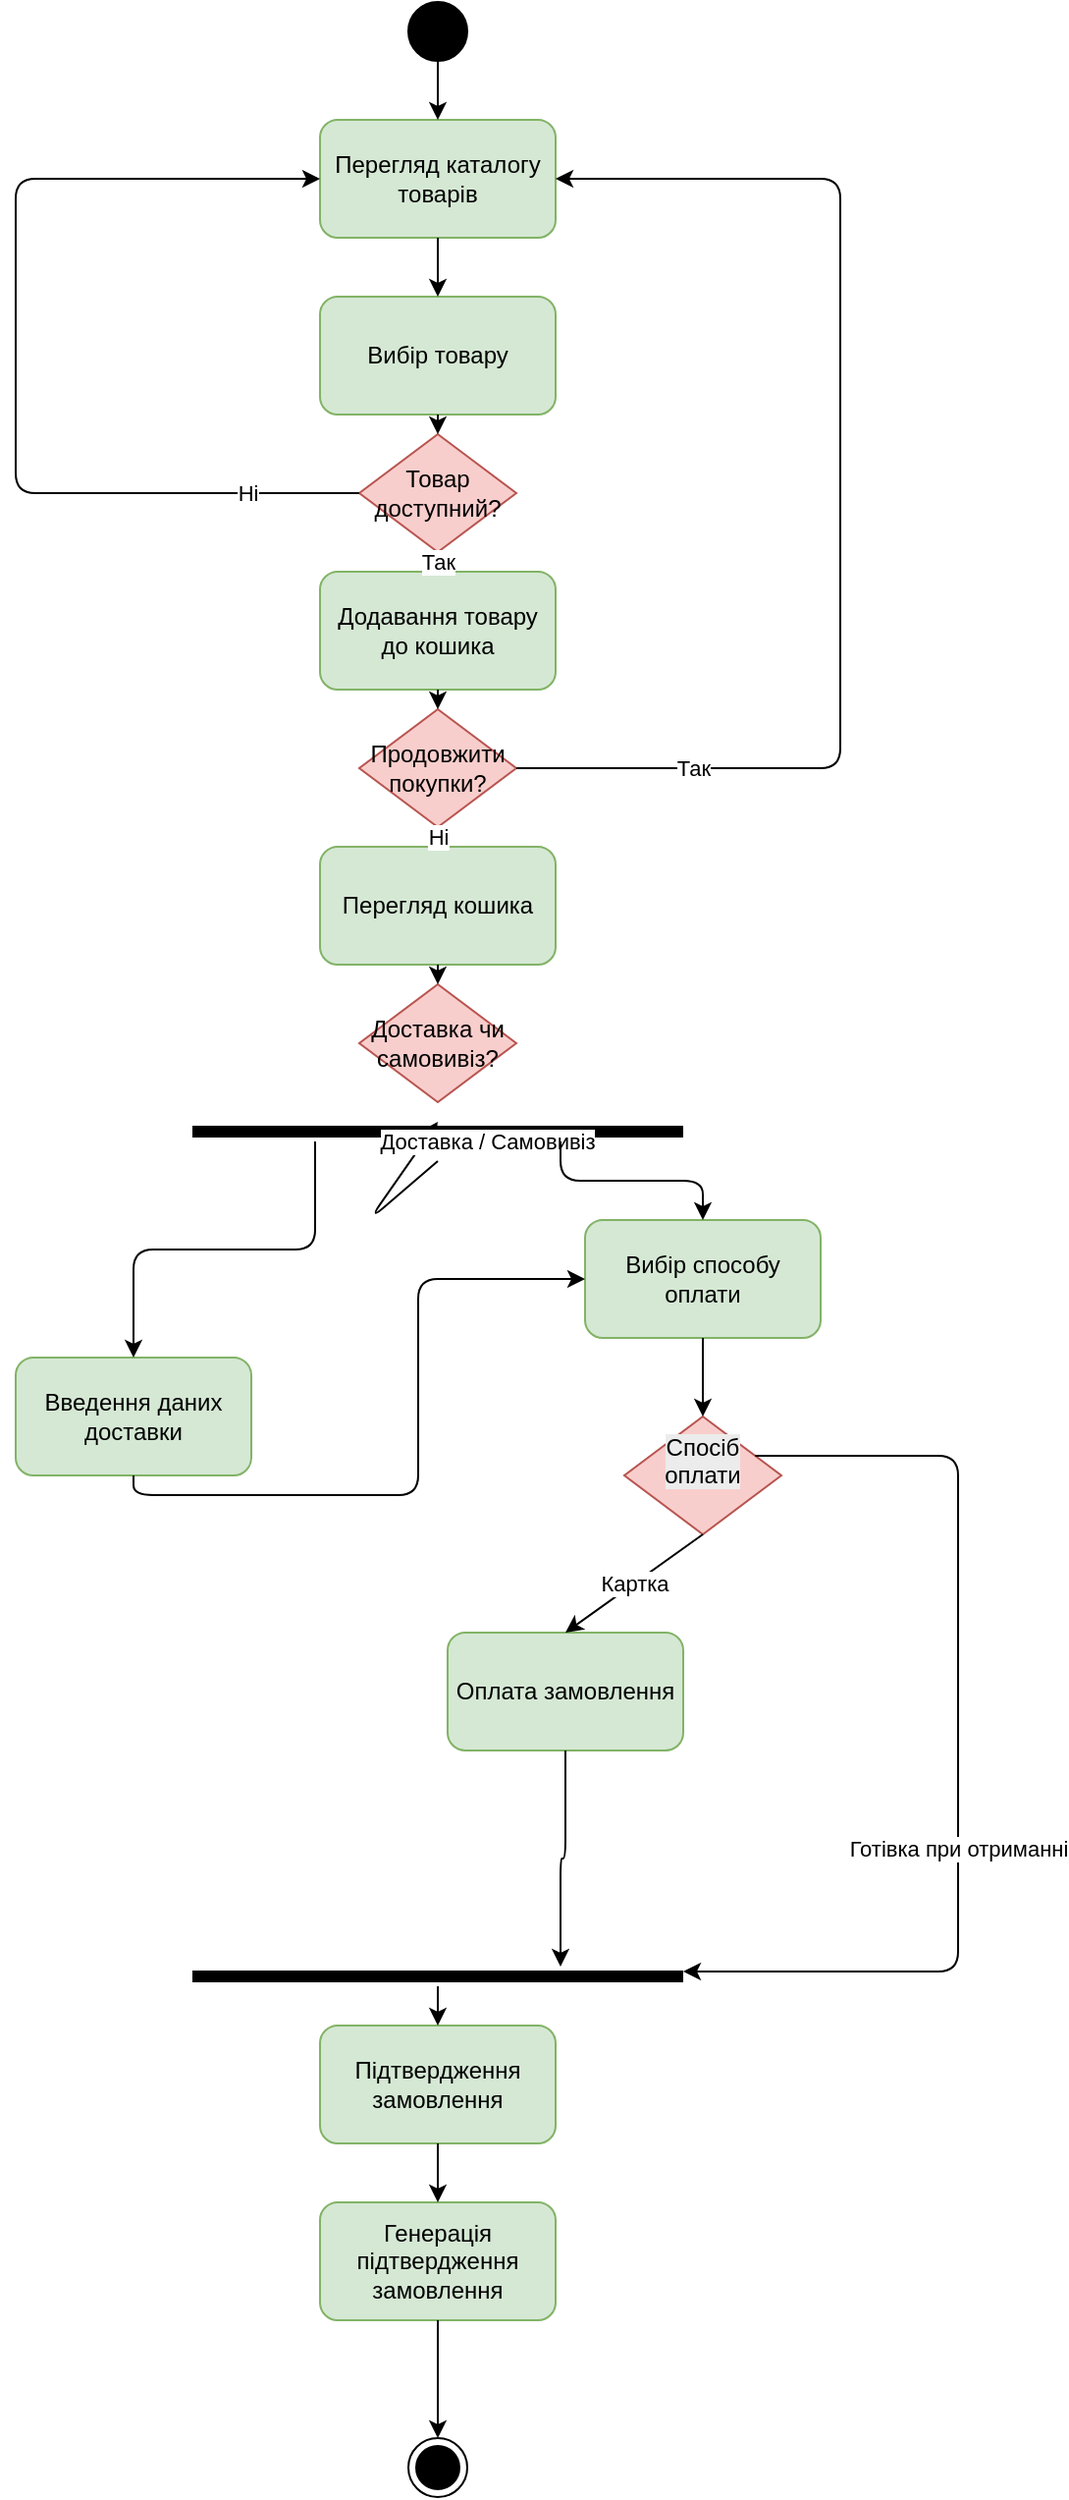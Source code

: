 <mxfile version="26.2.14">
  <diagram id="SPis8ToKu25B0IFve_T9" name="Діаграма діяльності Процес оформленя замовлення">
    <mxGraphModel dx="1042" dy="596" grid="1" gridSize="10" guides="1" tooltips="1" connect="1" arrows="1" fold="1" page="1" pageScale="1" pageWidth="827" pageHeight="1169" math="0" shadow="0">
      <root>
        <mxCell id="0" />
        <mxCell id="1" parent="0" />
        <mxCell id="iC6Ny62_zK4hwb1LCVob-1" value="" style="ellipse;fillColor=#000000;strokeColor=#000000;" parent="1" vertex="1">
          <mxGeometry x="380" y="40" width="30" height="30" as="geometry" />
        </mxCell>
        <mxCell id="iC6Ny62_zK4hwb1LCVob-2" value="Перегляд каталогу товарів" style="rounded=1;whiteSpace=wrap;html=1;fillColor=#d5e8d4;strokeColor=#82b366;" parent="1" vertex="1">
          <mxGeometry x="335" y="100" width="120" height="60" as="geometry" />
        </mxCell>
        <mxCell id="iC6Ny62_zK4hwb1LCVob-3" value="Вибір товару" style="rounded=1;whiteSpace=wrap;html=1;fillColor=#d5e8d4;strokeColor=#82b366;" parent="1" vertex="1">
          <mxGeometry x="335" y="190" width="120" height="60" as="geometry" />
        </mxCell>
        <mxCell id="iC6Ny62_zK4hwb1LCVob-4" value="Додавання товару до кошика" style="rounded=1;whiteSpace=wrap;html=1;fillColor=#d5e8d4;strokeColor=#82b366;" parent="1" vertex="1">
          <mxGeometry x="335" y="330" width="120" height="60" as="geometry" />
        </mxCell>
        <mxCell id="iC6Ny62_zK4hwb1LCVob-5" value="Перегляд кошика" style="rounded=1;whiteSpace=wrap;html=1;fillColor=#d5e8d4;strokeColor=#82b366;" parent="1" vertex="1">
          <mxGeometry x="335" y="470" width="120" height="60" as="geometry" />
        </mxCell>
        <mxCell id="iC6Ny62_zK4hwb1LCVob-6" value="Введення даних доставки" style="rounded=1;whiteSpace=wrap;html=1;fillColor=#d5e8d4;strokeColor=#82b366;" parent="1" vertex="1">
          <mxGeometry x="180" y="730" width="120" height="60" as="geometry" />
        </mxCell>
        <mxCell id="iC6Ny62_zK4hwb1LCVob-7" value="Вибір способу оплати" style="rounded=1;whiteSpace=wrap;html=1;fillColor=#d5e8d4;strokeColor=#82b366;" parent="1" vertex="1">
          <mxGeometry x="470" y="660" width="120" height="60" as="geometry" />
        </mxCell>
        <mxCell id="iC6Ny62_zK4hwb1LCVob-8" value="Оплата замовлення" style="rounded=1;whiteSpace=wrap;html=1;fillColor=#d5e8d4;strokeColor=#82b366;" parent="1" vertex="1">
          <mxGeometry x="400" y="870" width="120" height="60" as="geometry" />
        </mxCell>
        <mxCell id="iC6Ny62_zK4hwb1LCVob-9" value="Підтвердження замовлення" style="rounded=1;whiteSpace=wrap;html=1;fillColor=#d5e8d4;strokeColor=#82b366;" parent="1" vertex="1">
          <mxGeometry x="335" y="1070" width="120" height="60" as="geometry" />
        </mxCell>
        <mxCell id="iC6Ny62_zK4hwb1LCVob-10" value="Генерація підтвердження замовлення" style="rounded=1;whiteSpace=wrap;html=1;fillColor=#d5e8d4;strokeColor=#82b366;" parent="1" vertex="1">
          <mxGeometry x="335" y="1160" width="120" height="60" as="geometry" />
        </mxCell>
        <mxCell id="iC6Ny62_zK4hwb1LCVob-11" value="" style="rhombus;whiteSpace=wrap;html=1;fillColor=#f8cecc;strokeColor=#b85450;" parent="1" vertex="1">
          <mxGeometry x="355" y="260" width="80" height="60" as="geometry" />
        </mxCell>
        <mxCell id="iC6Ny62_zK4hwb1LCVob-12" value="" style="rhombus;whiteSpace=wrap;html=1;fillColor=#f8cecc;strokeColor=#b85450;" parent="1" vertex="1">
          <mxGeometry x="355" y="400" width="80" height="60" as="geometry" />
        </mxCell>
        <mxCell id="iC6Ny62_zK4hwb1LCVob-13" value="" style="rhombus;whiteSpace=wrap;html=1;fillColor=#f8cecc;strokeColor=#b85450;" parent="1" vertex="1">
          <mxGeometry x="355" y="540" width="80" height="60" as="geometry" />
        </mxCell>
        <mxCell id="iC6Ny62_zK4hwb1LCVob-14" value="&#xa;&lt;span style=&quot;color: rgb(0, 0, 0); font-family: Helvetica; font-size: 12px; font-style: normal; font-variant-ligatures: normal; font-variant-caps: normal; font-weight: 400; letter-spacing: normal; orphans: 2; text-align: center; text-indent: 0px; text-transform: none; widows: 2; word-spacing: 0px; -webkit-text-stroke-width: 0px; white-space: normal; background-color: rgb(236, 236, 236); text-decoration-thickness: initial; text-decoration-style: initial; text-decoration-color: initial; display: inline !important; float: none;&quot;&gt;Спосіб оплати&lt;/span&gt;&#xa;&#xa;" style="rhombus;whiteSpace=wrap;html=1;fillColor=#f8cecc;strokeColor=#b85450;" parent="1" vertex="1">
          <mxGeometry x="490" y="760" width="80" height="60" as="geometry" />
        </mxCell>
        <mxCell id="iC6Ny62_zK4hwb1LCVob-15" value="" style="shape=line;html=1;strokeWidth=6;strokeColor=#000000;" parent="1" vertex="1">
          <mxGeometry x="270" y="610" width="250" height="10" as="geometry" />
        </mxCell>
        <mxCell id="iC6Ny62_zK4hwb1LCVob-16" value="" style="shape=line;html=1;strokeWidth=6;strokeColor=#000000;" parent="1" vertex="1">
          <mxGeometry x="270" y="1040" width="250" height="10" as="geometry" />
        </mxCell>
        <mxCell id="iC6Ny62_zK4hwb1LCVob-17" value="" style="ellipse;html=1;shape=endState;fillColor=#000000;strokeColor=#000000;" parent="1" vertex="1">
          <mxGeometry x="380" y="1280" width="30" height="30" as="geometry" />
        </mxCell>
        <mxCell id="iC6Ny62_zK4hwb1LCVob-18" value="" style="endArrow=classic;html=1;exitX=0.5;exitY=1;exitDx=0;exitDy=0;entryX=0.5;entryY=0;entryDx=0;entryDy=0;" parent="1" source="iC6Ny62_zK4hwb1LCVob-1" target="iC6Ny62_zK4hwb1LCVob-2" edge="1">
          <mxGeometry width="50" height="50" relative="1" as="geometry">
            <mxPoint x="390" y="410" as="sourcePoint" />
            <mxPoint x="440" y="360" as="targetPoint" />
          </mxGeometry>
        </mxCell>
        <mxCell id="iC6Ny62_zK4hwb1LCVob-19" value="" style="endArrow=classic;html=1;exitX=0.5;exitY=1;exitDx=0;exitDy=0;entryX=0.5;entryY=0;entryDx=0;entryDy=0;" parent="1" source="iC6Ny62_zK4hwb1LCVob-2" target="iC6Ny62_zK4hwb1LCVob-3" edge="1">
          <mxGeometry width="50" height="50" relative="1" as="geometry">
            <mxPoint x="390" y="410" as="sourcePoint" />
            <mxPoint x="440" y="360" as="targetPoint" />
          </mxGeometry>
        </mxCell>
        <mxCell id="iC6Ny62_zK4hwb1LCVob-20" value="" style="endArrow=classic;html=1;exitX=0.5;exitY=1;exitDx=0;exitDy=0;entryX=0.5;entryY=0;entryDx=0;entryDy=0;" parent="1" source="iC6Ny62_zK4hwb1LCVob-3" target="iC6Ny62_zK4hwb1LCVob-11" edge="1">
          <mxGeometry width="50" height="50" relative="1" as="geometry">
            <mxPoint x="390" y="410" as="sourcePoint" />
            <mxPoint x="440" y="360" as="targetPoint" />
          </mxGeometry>
        </mxCell>
        <mxCell id="iC6Ny62_zK4hwb1LCVob-21" value="Так" style="endArrow=classic;html=1;exitX=0.5;exitY=1;exitDx=0;exitDy=0;entryX=0.5;entryY=0;entryDx=0;entryDy=0;" parent="1" source="iC6Ny62_zK4hwb1LCVob-11" target="iC6Ny62_zK4hwb1LCVob-4" edge="1">
          <mxGeometry width="50" height="50" relative="1" as="geometry">
            <mxPoint x="390" y="410" as="sourcePoint" />
            <mxPoint x="440" y="360" as="targetPoint" />
          </mxGeometry>
        </mxCell>
        <mxCell id="iC6Ny62_zK4hwb1LCVob-22" value="Ні" style="endArrow=classic;html=1;exitX=0;exitY=0.5;exitDx=0;exitDy=0;entryX=0;entryY=0.5;entryDx=0;entryDy=0;edgeStyle=orthogonalEdgeStyle;" parent="1" source="iC6Ny62_zK4hwb1LCVob-11" target="iC6Ny62_zK4hwb1LCVob-2" edge="1">
          <mxGeometry x="-0.765" width="50" height="50" relative="1" as="geometry">
            <mxPoint x="390" y="410" as="sourcePoint" />
            <mxPoint x="440" y="360" as="targetPoint" />
            <Array as="points">
              <mxPoint x="180" y="290" />
              <mxPoint x="180" y="130" />
            </Array>
            <mxPoint as="offset" />
          </mxGeometry>
        </mxCell>
        <mxCell id="iC6Ny62_zK4hwb1LCVob-23" value="" style="endArrow=classic;html=1;exitX=0.5;exitY=1;exitDx=0;exitDy=0;entryX=0.5;entryY=0;entryDx=0;entryDy=0;" parent="1" source="iC6Ny62_zK4hwb1LCVob-4" target="iC6Ny62_zK4hwb1LCVob-12" edge="1">
          <mxGeometry width="50" height="50" relative="1" as="geometry">
            <mxPoint x="390" y="410" as="sourcePoint" />
            <mxPoint x="440" y="360" as="targetPoint" />
          </mxGeometry>
        </mxCell>
        <mxCell id="iC6Ny62_zK4hwb1LCVob-24" value="Так" style="endArrow=classic;html=1;exitX=1;exitY=0.5;exitDx=0;exitDy=0;entryX=1;entryY=0.5;entryDx=0;entryDy=0;edgeStyle=orthogonalEdgeStyle;" parent="1" source="iC6Ny62_zK4hwb1LCVob-12" target="iC6Ny62_zK4hwb1LCVob-2" edge="1">
          <mxGeometry x="-0.706" width="50" height="50" relative="1" as="geometry">
            <mxPoint x="390" y="410" as="sourcePoint" />
            <mxPoint x="440" y="360" as="targetPoint" />
            <Array as="points">
              <mxPoint x="600" y="430" />
              <mxPoint x="600" y="130" />
            </Array>
            <mxPoint as="offset" />
          </mxGeometry>
        </mxCell>
        <mxCell id="iC6Ny62_zK4hwb1LCVob-25" value="Ні" style="endArrow=classic;html=1;exitX=0.5;exitY=1;exitDx=0;exitDy=0;entryX=0.5;entryY=0;entryDx=0;entryDy=0;" parent="1" source="iC6Ny62_zK4hwb1LCVob-12" target="iC6Ny62_zK4hwb1LCVob-5" edge="1">
          <mxGeometry width="50" height="50" relative="1" as="geometry">
            <mxPoint x="390" y="410" as="sourcePoint" />
            <mxPoint x="440" y="360" as="targetPoint" />
          </mxGeometry>
        </mxCell>
        <mxCell id="iC6Ny62_zK4hwb1LCVob-26" value="" style="endArrow=classic;html=1;exitX=0.5;exitY=1;exitDx=0;exitDy=0;entryX=0.5;entryY=0;entryDx=0;entryDy=0;" parent="1" source="iC6Ny62_zK4hwb1LCVob-5" target="iC6Ny62_zK4hwb1LCVob-13" edge="1">
          <mxGeometry width="50" height="50" relative="1" as="geometry">
            <mxPoint x="390" y="410" as="sourcePoint" />
            <mxPoint x="440" y="360" as="targetPoint" />
          </mxGeometry>
        </mxCell>
        <mxCell id="iC6Ny62_zK4hwb1LCVob-27" value="Доставка / Самовивіз" style="endArrow=classic;html=1;exitX=0.5;exitY=1;exitDx=0;exitDy=0;entryX=0.5;entryY=0;entryDx=0;entryDy=0;" parent="1" target="iC6Ny62_zK4hwb1LCVob-15" edge="1">
          <mxGeometry x="1" y="-27" width="50" height="50" relative="1" as="geometry">
            <mxPoint x="395" y="630" as="sourcePoint" />
            <mxPoint x="440" y="390" as="targetPoint" />
            <Array as="points">
              <mxPoint x="360" y="660" />
            </Array>
            <mxPoint x="3" y="-6" as="offset" />
          </mxGeometry>
        </mxCell>
        <mxCell id="iC6Ny62_zK4hwb1LCVob-28" value="" style="endArrow=classic;html=1;exitX=0.25;exitY=1;exitDx=0;exitDy=0;entryX=0.5;entryY=0;entryDx=0;entryDy=0;edgeStyle=orthogonalEdgeStyle;" parent="1" source="iC6Ny62_zK4hwb1LCVob-15" target="iC6Ny62_zK4hwb1LCVob-6" edge="1">
          <mxGeometry width="50" height="50" relative="1" as="geometry">
            <mxPoint x="390" y="410" as="sourcePoint" />
            <mxPoint x="440" y="360" as="targetPoint" />
          </mxGeometry>
        </mxCell>
        <mxCell id="iC6Ny62_zK4hwb1LCVob-29" value="" style="endArrow=classic;html=1;exitX=0.75;exitY=1;exitDx=0;exitDy=0;entryX=0.5;entryY=0;entryDx=0;entryDy=0;edgeStyle=orthogonalEdgeStyle;" parent="1" source="iC6Ny62_zK4hwb1LCVob-15" target="iC6Ny62_zK4hwb1LCVob-7" edge="1">
          <mxGeometry width="50" height="50" relative="1" as="geometry">
            <mxPoint x="390" y="410" as="sourcePoint" />
            <mxPoint x="440" y="360" as="targetPoint" />
          </mxGeometry>
        </mxCell>
        <mxCell id="iC6Ny62_zK4hwb1LCVob-30" value="" style="endArrow=classic;html=1;exitX=0.5;exitY=1;exitDx=0;exitDy=0;entryX=0;entryY=0.5;entryDx=0;entryDy=0;edgeStyle=orthogonalEdgeStyle;" parent="1" source="iC6Ny62_zK4hwb1LCVob-6" target="iC6Ny62_zK4hwb1LCVob-7" edge="1">
          <mxGeometry width="50" height="50" relative="1" as="geometry">
            <mxPoint x="390" y="720" as="sourcePoint" />
            <mxPoint x="440" y="670" as="targetPoint" />
          </mxGeometry>
        </mxCell>
        <mxCell id="iC6Ny62_zK4hwb1LCVob-31" value="" style="endArrow=classic;html=1;" parent="1" source="iC6Ny62_zK4hwb1LCVob-7" target="iC6Ny62_zK4hwb1LCVob-14" edge="1">
          <mxGeometry width="50" height="50" relative="1" as="geometry">
            <mxPoint x="530" y="710" as="sourcePoint" />
            <mxPoint x="440" y="670" as="targetPoint" />
          </mxGeometry>
        </mxCell>
        <mxCell id="iC6Ny62_zK4hwb1LCVob-32" value="Картка" style="endArrow=classic;html=1;exitX=0.5;exitY=1;exitDx=0;exitDy=0;entryX=0.5;entryY=0;entryDx=0;entryDy=0;" parent="1" source="iC6Ny62_zK4hwb1LCVob-14" target="iC6Ny62_zK4hwb1LCVob-8" edge="1">
          <mxGeometry width="50" height="50" relative="1" as="geometry">
            <mxPoint x="390" y="720" as="sourcePoint" />
            <mxPoint x="440" y="670" as="targetPoint" />
          </mxGeometry>
        </mxCell>
        <mxCell id="iC6Ny62_zK4hwb1LCVob-33" value="Готівка при отриманні" style="endArrow=classic;html=1;entryX=1;entryY=0.25;entryDx=0;entryDy=0;edgeStyle=orthogonalEdgeStyle;" parent="1" source="iC6Ny62_zK4hwb1LCVob-14" target="iC6Ny62_zK4hwb1LCVob-16" edge="1">
          <mxGeometry x="0.2" width="50" height="50" relative="1" as="geometry">
            <mxPoint x="580" y="780" as="sourcePoint" />
            <mxPoint x="440" y="670" as="targetPoint" />
            <Array as="points">
              <mxPoint x="660" y="780" />
              <mxPoint x="660" y="1043" />
            </Array>
            <mxPoint as="offset" />
          </mxGeometry>
        </mxCell>
        <mxCell id="iC6Ny62_zK4hwb1LCVob-34" value="" style="endArrow=classic;html=1;exitX=0.5;exitY=1;exitDx=0;exitDy=0;entryX=0.75;entryY=0;entryDx=0;entryDy=0;edgeStyle=orthogonalEdgeStyle;" parent="1" source="iC6Ny62_zK4hwb1LCVob-8" target="iC6Ny62_zK4hwb1LCVob-16" edge="1">
          <mxGeometry width="50" height="50" relative="1" as="geometry">
            <mxPoint x="390" y="720" as="sourcePoint" />
            <mxPoint x="440" y="670" as="targetPoint" />
          </mxGeometry>
        </mxCell>
        <mxCell id="iC6Ny62_zK4hwb1LCVob-35" value="" style="endArrow=classic;html=1;exitX=0.5;exitY=1;exitDx=0;exitDy=0;entryX=0.5;entryY=0;entryDx=0;entryDy=0;" parent="1" source="iC6Ny62_zK4hwb1LCVob-16" target="iC6Ny62_zK4hwb1LCVob-9" edge="1">
          <mxGeometry width="50" height="50" relative="1" as="geometry">
            <mxPoint x="390" y="990" as="sourcePoint" />
            <mxPoint x="440" y="940" as="targetPoint" />
          </mxGeometry>
        </mxCell>
        <mxCell id="iC6Ny62_zK4hwb1LCVob-36" value="" style="endArrow=classic;html=1;exitX=0.5;exitY=1;exitDx=0;exitDy=0;entryX=0.5;entryY=0;entryDx=0;entryDy=0;" parent="1" source="iC6Ny62_zK4hwb1LCVob-9" target="iC6Ny62_zK4hwb1LCVob-10" edge="1">
          <mxGeometry width="50" height="50" relative="1" as="geometry">
            <mxPoint x="390" y="990" as="sourcePoint" />
            <mxPoint x="440" y="940" as="targetPoint" />
          </mxGeometry>
        </mxCell>
        <mxCell id="iC6Ny62_zK4hwb1LCVob-37" value="" style="endArrow=classic;html=1;exitX=0.5;exitY=1;exitDx=0;exitDy=0;entryX=0.5;entryY=0;entryDx=0;entryDy=0;" parent="1" source="iC6Ny62_zK4hwb1LCVob-10" target="iC6Ny62_zK4hwb1LCVob-17" edge="1">
          <mxGeometry width="50" height="50" relative="1" as="geometry">
            <mxPoint x="390" y="990" as="sourcePoint" />
            <mxPoint x="395" y="1250" as="targetPoint" />
          </mxGeometry>
        </mxCell>
        <mxCell id="iC6Ny62_zK4hwb1LCVob-38" value="Товар доступний?" style="text;html=1;strokeColor=none;fillColor=none;align=center;verticalAlign=middle;whiteSpace=wrap;rounded=0;" parent="1" vertex="1">
          <mxGeometry x="345" y="280" width="100" height="20" as="geometry" />
        </mxCell>
        <mxCell id="iC6Ny62_zK4hwb1LCVob-39" value="Продовжити покупки?" style="text;html=1;strokeColor=none;fillColor=none;align=center;verticalAlign=middle;whiteSpace=wrap;rounded=0;" parent="1" vertex="1">
          <mxGeometry x="345" y="420" width="100" height="20" as="geometry" />
        </mxCell>
        <mxCell id="iC6Ny62_zK4hwb1LCVob-40" value="Доставка чи самовивіз?" style="text;html=1;strokeColor=none;fillColor=none;align=center;verticalAlign=middle;whiteSpace=wrap;rounded=0;" parent="1" vertex="1">
          <mxGeometry x="345" y="560" width="100" height="20" as="geometry" />
        </mxCell>
      </root>
    </mxGraphModel>
  </diagram>
</mxfile>
